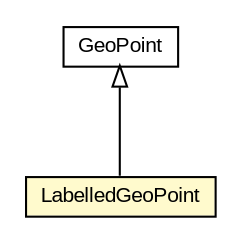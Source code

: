 #!/usr/local/bin/dot
#
# Class diagram 
# Generated by UMLGraph version R5_6-24-gf6e263 (http://www.umlgraph.org/)
#

digraph G {
	edge [fontname="arial",fontsize=10,labelfontname="arial",labelfontsize=10];
	node [fontname="arial",fontsize=10,shape=plaintext];
	nodesep=0.25;
	ranksep=0.5;
	// org.osmdroid.util.GeoPoint
	c16149 [label=<<table title="org.osmdroid.util.GeoPoint" border="0" cellborder="1" cellspacing="0" cellpadding="2" port="p" href="../../../util/GeoPoint.html">
		<tr><td><table border="0" cellspacing="0" cellpadding="1">
<tr><td align="center" balign="center"> GeoPoint </td></tr>
		</table></td></tr>
		</table>>, URL="../../../util/GeoPoint.html", fontname="arial", fontcolor="black", fontsize=10.0];
	// org.osmdroid.views.overlay.simplefastpoint.LabelledGeoPoint
	c16211 [label=<<table title="org.osmdroid.views.overlay.simplefastpoint.LabelledGeoPoint" border="0" cellborder="1" cellspacing="0" cellpadding="2" port="p" bgcolor="lemonChiffon" href="./LabelledGeoPoint.html">
		<tr><td><table border="0" cellspacing="0" cellpadding="1">
<tr><td align="center" balign="center"> LabelledGeoPoint </td></tr>
		</table></td></tr>
		</table>>, URL="./LabelledGeoPoint.html", fontname="arial", fontcolor="black", fontsize=10.0];
	//org.osmdroid.views.overlay.simplefastpoint.LabelledGeoPoint extends org.osmdroid.util.GeoPoint
	c16149:p -> c16211:p [dir=back,arrowtail=empty];
}

